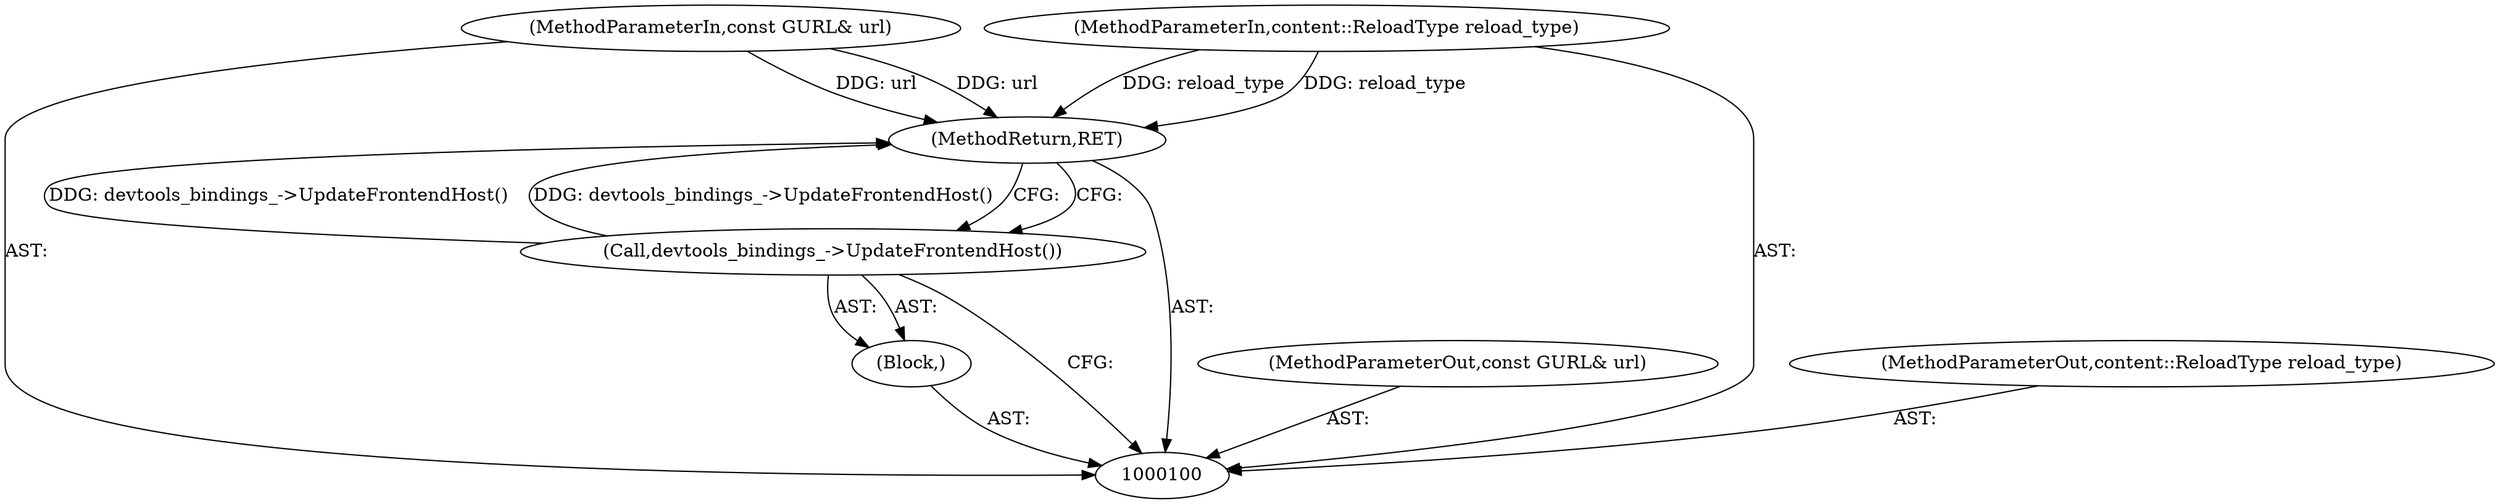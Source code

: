digraph "0_Chrome_eea3300239f0b53e172a320eb8de59d0bea65f27_1" {
"1000101" [label="(MethodParameterIn,const GURL& url)"];
"1000114" [label="(MethodParameterOut,const GURL& url)"];
"1000105" [label="(MethodReturn,RET)"];
"1000102" [label="(MethodParameterIn,content::ReloadType reload_type)"];
"1000115" [label="(MethodParameterOut,content::ReloadType reload_type)"];
"1000103" [label="(Block,)"];
"1000104" [label="(Call,devtools_bindings_->UpdateFrontendHost())"];
"1000101" -> "1000100"  [label="AST: "];
"1000101" -> "1000105"  [label="DDG: url"];
"1000114" -> "1000100"  [label="AST: "];
"1000105" -> "1000100"  [label="AST: "];
"1000105" -> "1000104"  [label="CFG: "];
"1000104" -> "1000105"  [label="DDG: devtools_bindings_->UpdateFrontendHost()"];
"1000102" -> "1000105"  [label="DDG: reload_type"];
"1000101" -> "1000105"  [label="DDG: url"];
"1000102" -> "1000100"  [label="AST: "];
"1000102" -> "1000105"  [label="DDG: reload_type"];
"1000115" -> "1000100"  [label="AST: "];
"1000103" -> "1000100"  [label="AST: "];
"1000104" -> "1000103"  [label="AST: "];
"1000104" -> "1000103"  [label="AST: "];
"1000104" -> "1000100"  [label="CFG: "];
"1000105" -> "1000104"  [label="CFG: "];
"1000104" -> "1000105"  [label="DDG: devtools_bindings_->UpdateFrontendHost()"];
}
